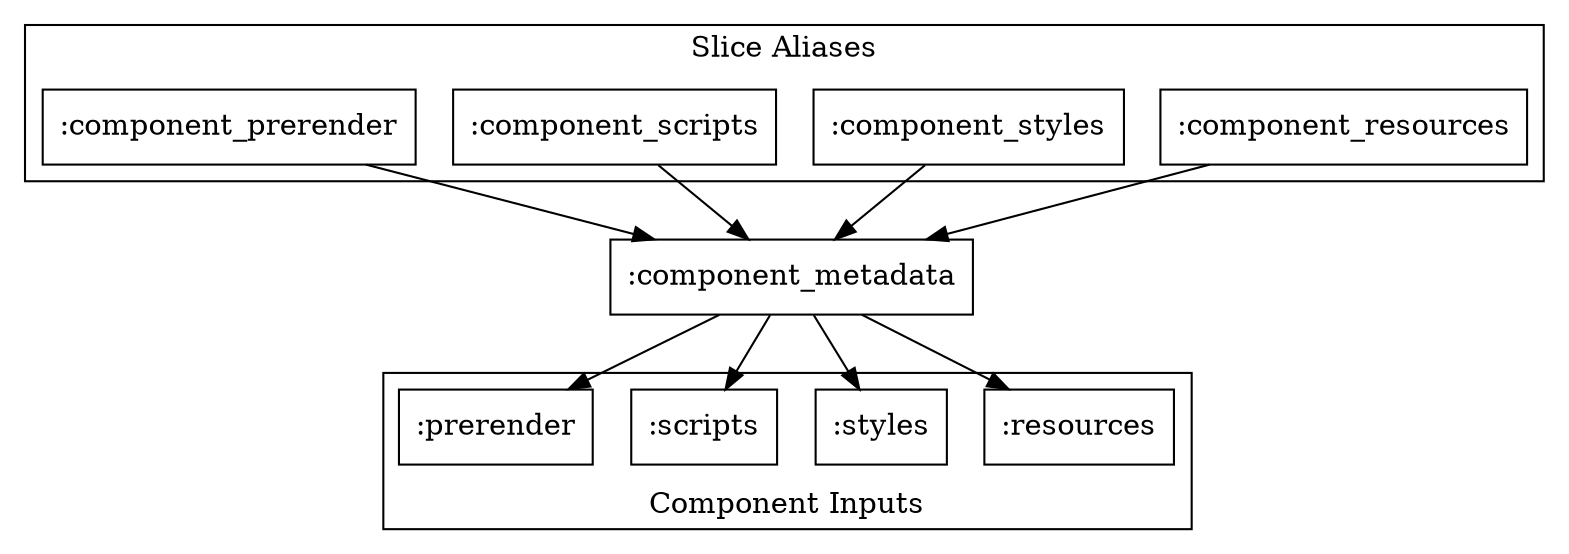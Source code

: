 digraph mygraph {
  node [shape=box];
  
  subgraph cluster_slice_aliases {
    label = "Slice Aliases";

    ":component_prerender"
    ":component_scripts"
    ":component_styles"
    ":component_resources"
    
    // Enforce left-to-right ordering.
    // https://stackoverflow.com/questions/44274518/how-can-i-control-within-level-node-order-in-graphvizs-dot
    {
      rank = same;
      ":component_prerender" -> ":component_scripts" -> ":component_styles" -> ":component_resources" [ style=invis ];
      rankdir = LR;
    }
  }
  
  ":component_prerender" -> ":component_metadata"
  ":component_scripts" -> ":component_metadata"
  ":component_styles" -> ":component_metadata"
  ":component_resources" -> ":component_metadata"
  ":component_metadata"
  ":component_metadata" -> ":prerender"
  ":component_metadata" -> ":scripts"
  ":component_metadata" -> ":styles"
  ":component_metadata" -> ":resources"
  
  subgraph cluster_component_inputs {
    label = "Component Inputs";
    labelloc = b;

    ":prerender"
    ":scripts"
    ":styles"
    ":resources"
    
    // Enforce left-to-right ordering.
    // https://stackoverflow.com/questions/44274518/how-can-i-control-within-level-node-order-in-graphvizs-dot
    {
      rank = same;
      ":prerender" -> ":scripts" -> ":styles" -> ":resources" [ style=invis ];
      rankdir = LR;
    }
  }
}
